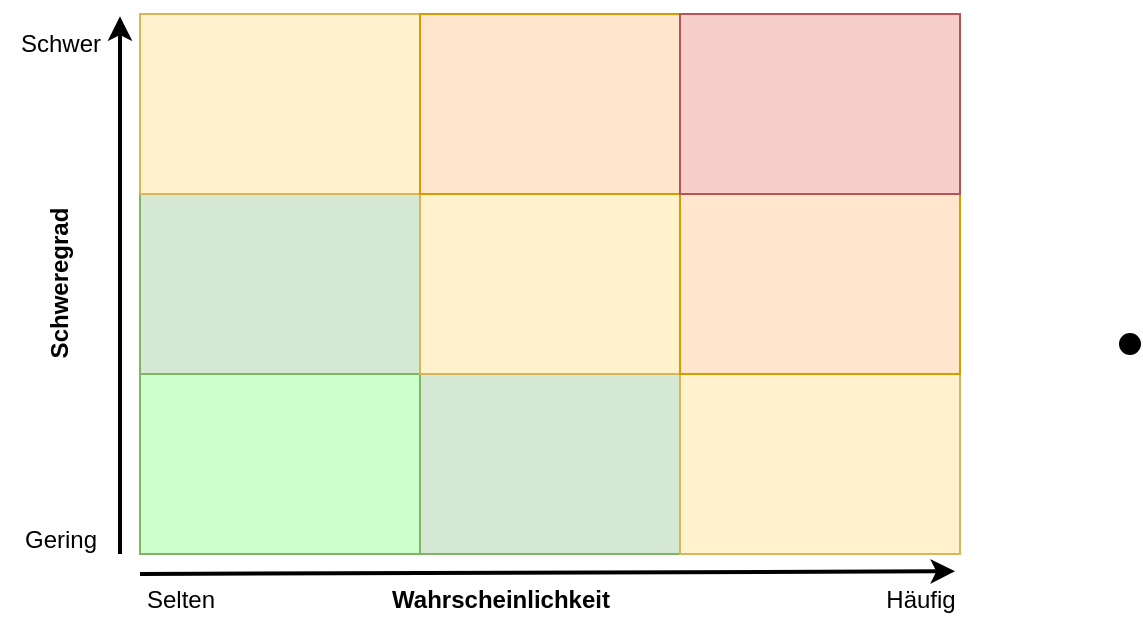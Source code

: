 <mxfile version="24.8.3">
  <diagram name="Seite-1" id="57vSUFvoUFBMkL-geE9z">
    <mxGraphModel dx="875" dy="448" grid="1" gridSize="10" guides="1" tooltips="1" connect="1" arrows="1" fold="1" page="1" pageScale="1" pageWidth="827" pageHeight="1169" math="0" shadow="0">
      <root>
        <mxCell id="0" />
        <mxCell id="1" parent="0" />
        <mxCell id="hjHqGuJiPRqZqSn0VLlT-1" value="" style="rounded=0;whiteSpace=wrap;html=1;fillColor=#CCFFCC;strokeColor=#82b366;" vertex="1" parent="1">
          <mxGeometry x="220" y="300" width="140" height="90" as="geometry" />
        </mxCell>
        <mxCell id="hjHqGuJiPRqZqSn0VLlT-2" value="" style="rounded=0;whiteSpace=wrap;html=1;fillColor=#d5e8d4;strokeColor=#82b366;" vertex="1" parent="1">
          <mxGeometry x="220" y="210" width="140" height="90" as="geometry" />
        </mxCell>
        <mxCell id="hjHqGuJiPRqZqSn0VLlT-3" value="" style="rounded=0;whiteSpace=wrap;html=1;fillColor=#fff2cc;strokeColor=#d6b656;" vertex="1" parent="1">
          <mxGeometry x="220" y="120" width="140" height="90" as="geometry" />
        </mxCell>
        <mxCell id="hjHqGuJiPRqZqSn0VLlT-10" value="" style="rounded=0;whiteSpace=wrap;html=1;fillColor=#d5e8d4;strokeColor=#82b366;" vertex="1" parent="1">
          <mxGeometry x="360" y="300" width="130" height="90" as="geometry" />
        </mxCell>
        <mxCell id="hjHqGuJiPRqZqSn0VLlT-11" value="" style="rounded=0;whiteSpace=wrap;html=1;fillColor=#fff2cc;strokeColor=#d6b656;" vertex="1" parent="1">
          <mxGeometry x="360" y="210" width="130" height="90" as="geometry" />
        </mxCell>
        <mxCell id="hjHqGuJiPRqZqSn0VLlT-12" value="" style="rounded=0;whiteSpace=wrap;html=1;fillColor=#ffe6cc;strokeColor=#d79b00;" vertex="1" parent="1">
          <mxGeometry x="360" y="120" width="140" height="90" as="geometry" />
        </mxCell>
        <mxCell id="hjHqGuJiPRqZqSn0VLlT-13" value="" style="rounded=0;whiteSpace=wrap;html=1;fillColor=#fff2cc;strokeColor=#d6b656;" vertex="1" parent="1">
          <mxGeometry x="490" y="300" width="140" height="90" as="geometry" />
        </mxCell>
        <mxCell id="hjHqGuJiPRqZqSn0VLlT-14" value="" style="rounded=0;whiteSpace=wrap;html=1;fillColor=#ffe6cc;strokeColor=#d79b00;" vertex="1" parent="1">
          <mxGeometry x="490" y="210" width="140" height="90" as="geometry" />
        </mxCell>
        <mxCell id="hjHqGuJiPRqZqSn0VLlT-15" value="" style="rounded=0;whiteSpace=wrap;html=1;fillColor=#f8cecc;strokeColor=#b85450;" vertex="1" parent="1">
          <mxGeometry x="490" y="120" width="140" height="90" as="geometry" />
        </mxCell>
        <mxCell id="hjHqGuJiPRqZqSn0VLlT-16" value="" style="endArrow=classic;html=1;rounded=0;strokeWidth=2;entryX=1;entryY=0.039;entryDx=0;entryDy=0;entryPerimeter=0;" edge="1" parent="1" target="hjHqGuJiPRqZqSn0VLlT-22">
          <mxGeometry width="50" height="50" relative="1" as="geometry">
            <mxPoint x="210" y="390" as="sourcePoint" />
            <mxPoint x="210" y="180" as="targetPoint" />
          </mxGeometry>
        </mxCell>
        <mxCell id="hjHqGuJiPRqZqSn0VLlT-17" value="" style="endArrow=classic;html=1;rounded=0;strokeWidth=2;entryX=0.792;entryY=0.022;entryDx=0;entryDy=0;entryPerimeter=0;" edge="1" parent="1" target="hjHqGuJiPRqZqSn0VLlT-19">
          <mxGeometry width="50" height="50" relative="1" as="geometry">
            <mxPoint x="220" y="400" as="sourcePoint" />
            <mxPoint x="580" y="400" as="targetPoint" />
          </mxGeometry>
        </mxCell>
        <mxCell id="hjHqGuJiPRqZqSn0VLlT-18" value="Selten" style="text;html=1;align=center;verticalAlign=middle;resizable=0;points=[];autosize=1;strokeColor=none;fillColor=none;" vertex="1" parent="1">
          <mxGeometry x="210" y="398" width="60" height="30" as="geometry" />
        </mxCell>
        <mxCell id="hjHqGuJiPRqZqSn0VLlT-19" value="Häufig" style="text;html=1;align=center;verticalAlign=middle;resizable=0;points=[];autosize=1;strokeColor=none;fillColor=none;" vertex="1" parent="1">
          <mxGeometry x="580" y="398" width="60" height="30" as="geometry" />
        </mxCell>
        <mxCell id="hjHqGuJiPRqZqSn0VLlT-20" value="Wahrscheinlichkeit" style="text;html=1;align=center;verticalAlign=middle;resizable=0;points=[];autosize=1;strokeColor=none;fillColor=none;fontStyle=1" vertex="1" parent="1">
          <mxGeometry x="340" y="398" width="120" height="30" as="geometry" />
        </mxCell>
        <mxCell id="hjHqGuJiPRqZqSn0VLlT-21" value="Gering" style="text;html=1;align=center;verticalAlign=middle;resizable=0;points=[];autosize=1;strokeColor=none;fillColor=none;" vertex="1" parent="1">
          <mxGeometry x="150" y="368" width="60" height="30" as="geometry" />
        </mxCell>
        <mxCell id="hjHqGuJiPRqZqSn0VLlT-22" value="Schwer" style="text;html=1;align=center;verticalAlign=middle;resizable=0;points=[];autosize=1;strokeColor=none;fillColor=none;" vertex="1" parent="1">
          <mxGeometry x="150" y="120" width="60" height="30" as="geometry" />
        </mxCell>
        <mxCell id="hjHqGuJiPRqZqSn0VLlT-23" value="Schweregrad" style="text;html=1;align=center;verticalAlign=middle;resizable=0;points=[];autosize=1;strokeColor=none;fillColor=none;rotation=-90;fontStyle=1" vertex="1" parent="1">
          <mxGeometry x="135" y="240" width="90" height="30" as="geometry" />
        </mxCell>
        <mxCell id="hjHqGuJiPRqZqSn0VLlT-24" value="" style="ellipse;whiteSpace=wrap;html=1;aspect=fixed;fillColor=#000000;" vertex="1" parent="1">
          <mxGeometry x="710" y="280" width="10" height="10" as="geometry" />
        </mxCell>
      </root>
    </mxGraphModel>
  </diagram>
</mxfile>
